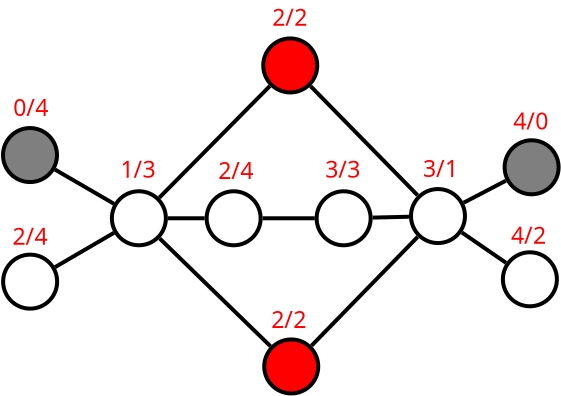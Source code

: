<?xml version="1.0" encoding="UTF-8"?>
<dia:diagram xmlns:dia="http://www.lysator.liu.se/~alla/dia/">
  <dia:layer name="Background" visible="true" active="true">
    <dia:object type="Standard - Ellipse" version="0" id="O0">
      <dia:attribute name="obj_pos">
        <dia:point val="39.097,21.373"/>
      </dia:attribute>
      <dia:attribute name="obj_bb">
        <dia:rectangle val="38.998,21.273;41.898,24.174"/>
      </dia:attribute>
      <dia:attribute name="elem_corner">
        <dia:point val="39.097,21.373"/>
      </dia:attribute>
      <dia:attribute name="elem_width">
        <dia:real val="2.7"/>
      </dia:attribute>
      <dia:attribute name="elem_height">
        <dia:real val="2.7"/>
      </dia:attribute>
      <dia:attribute name="border_width">
        <dia:real val="0.2"/>
      </dia:attribute>
      <dia:attribute name="aspect">
        <dia:enum val="2"/>
      </dia:attribute>
    </dia:object>
    <dia:object type="Standard - Line" version="0" id="O1">
      <dia:attribute name="obj_pos">
        <dia:point val="21.292,20.396"/>
      </dia:attribute>
      <dia:attribute name="obj_bb">
        <dia:rectangle val="21.155,20.259;24.385,22.248"/>
      </dia:attribute>
      <dia:attribute name="conn_endpoints">
        <dia:point val="21.292,20.396"/>
        <dia:point val="24.248,22.111"/>
      </dia:attribute>
      <dia:attribute name="numcp">
        <dia:int val="1"/>
      </dia:attribute>
      <dia:attribute name="line_width">
        <dia:real val="0.2"/>
      </dia:attribute>
      <dia:connections>
        <dia:connection handle="0" to="O3" connection="8"/>
        <dia:connection handle="1" to="O2" connection="8"/>
      </dia:connections>
    </dia:object>
    <dia:object type="Standard - Ellipse" version="0" id="O2">
      <dia:attribute name="obj_pos">
        <dia:point val="24.142,21.483"/>
      </dia:attribute>
      <dia:attribute name="obj_bb">
        <dia:rectangle val="24.043,21.384;26.942,24.284"/>
      </dia:attribute>
      <dia:attribute name="elem_corner">
        <dia:point val="24.142,21.483"/>
      </dia:attribute>
      <dia:attribute name="elem_width">
        <dia:real val="2.7"/>
      </dia:attribute>
      <dia:attribute name="elem_height">
        <dia:real val="2.7"/>
      </dia:attribute>
      <dia:attribute name="border_width">
        <dia:real val="0.2"/>
      </dia:attribute>
      <dia:attribute name="aspect">
        <dia:enum val="2"/>
      </dia:attribute>
    </dia:object>
    <dia:object type="Standard - Ellipse" version="0" id="O3">
      <dia:attribute name="obj_pos">
        <dia:point val="18.698,18.323"/>
      </dia:attribute>
      <dia:attribute name="obj_bb">
        <dia:rectangle val="18.598,18.224;21.497,21.123"/>
      </dia:attribute>
      <dia:attribute name="elem_corner">
        <dia:point val="18.698,18.323"/>
      </dia:attribute>
      <dia:attribute name="elem_width">
        <dia:real val="2.7"/>
      </dia:attribute>
      <dia:attribute name="elem_height">
        <dia:real val="2.7"/>
      </dia:attribute>
      <dia:attribute name="border_width">
        <dia:real val="0.2"/>
      </dia:attribute>
      <dia:attribute name="inner_color">
        <dia:color val="#7f7f7f"/>
      </dia:attribute>
      <dia:attribute name="aspect">
        <dia:enum val="2"/>
      </dia:attribute>
    </dia:object>
    <dia:object type="Standard - Ellipse" version="0" id="O4">
      <dia:attribute name="obj_pos">
        <dia:point val="43.693,24.534"/>
      </dia:attribute>
      <dia:attribute name="obj_bb">
        <dia:rectangle val="43.593,24.433;46.492,27.334"/>
      </dia:attribute>
      <dia:attribute name="elem_corner">
        <dia:point val="43.693,24.534"/>
      </dia:attribute>
      <dia:attribute name="elem_width">
        <dia:real val="2.7"/>
      </dia:attribute>
      <dia:attribute name="elem_height">
        <dia:real val="2.7"/>
      </dia:attribute>
      <dia:attribute name="border_width">
        <dia:real val="0.2"/>
      </dia:attribute>
      <dia:attribute name="aspect">
        <dia:enum val="2"/>
      </dia:attribute>
    </dia:object>
    <dia:object type="Standard - Line" version="0" id="O5">
      <dia:attribute name="obj_pos">
        <dia:point val="41.642,23.545"/>
      </dia:attribute>
      <dia:attribute name="obj_bb">
        <dia:rectangle val="41.504,23.406;43.986,25.201"/>
      </dia:attribute>
      <dia:attribute name="conn_endpoints">
        <dia:point val="41.642,23.545"/>
        <dia:point val="43.847,25.062"/>
      </dia:attribute>
      <dia:attribute name="numcp">
        <dia:int val="1"/>
      </dia:attribute>
      <dia:attribute name="line_width">
        <dia:real val="0.2"/>
      </dia:attribute>
      <dia:connections>
        <dia:connection handle="0" to="O0" connection="8"/>
        <dia:connection handle="1" to="O4" connection="8"/>
      </dia:connections>
    </dia:object>
    <dia:object type="Standard - Ellipse" version="0" id="O6">
      <dia:attribute name="obj_pos">
        <dia:point val="43.779,18.934"/>
      </dia:attribute>
      <dia:attribute name="obj_bb">
        <dia:rectangle val="43.679,18.834;46.579,21.734"/>
      </dia:attribute>
      <dia:attribute name="elem_corner">
        <dia:point val="43.779,18.934"/>
      </dia:attribute>
      <dia:attribute name="elem_width">
        <dia:real val="2.7"/>
      </dia:attribute>
      <dia:attribute name="elem_height">
        <dia:real val="2.7"/>
      </dia:attribute>
      <dia:attribute name="border_width">
        <dia:real val="0.2"/>
      </dia:attribute>
      <dia:attribute name="inner_color">
        <dia:color val="#7f7f7f"/>
      </dia:attribute>
      <dia:attribute name="aspect">
        <dia:enum val="2"/>
      </dia:attribute>
    </dia:object>
    <dia:object type="Standard - Line" version="0" id="O7">
      <dia:attribute name="obj_pos">
        <dia:point val="41.734,22.053"/>
      </dia:attribute>
      <dia:attribute name="obj_bb">
        <dia:rectangle val="41.599,20.819;43.978,22.188"/>
      </dia:attribute>
      <dia:attribute name="conn_endpoints">
        <dia:point val="41.734,22.053"/>
        <dia:point val="43.843,20.954"/>
      </dia:attribute>
      <dia:attribute name="numcp">
        <dia:int val="1"/>
      </dia:attribute>
      <dia:attribute name="line_width">
        <dia:real val="0.2"/>
      </dia:attribute>
      <dia:connections>
        <dia:connection handle="0" to="O0" connection="8"/>
        <dia:connection handle="1" to="O6" connection="8"/>
      </dia:connections>
    </dia:object>
    <dia:object type="Standard - Ellipse" version="0" id="O8">
      <dia:attribute name="obj_pos">
        <dia:point val="34.38,21.484"/>
      </dia:attribute>
      <dia:attribute name="obj_bb">
        <dia:rectangle val="34.28,21.384;37.18,24.284"/>
      </dia:attribute>
      <dia:attribute name="elem_corner">
        <dia:point val="34.38,21.484"/>
      </dia:attribute>
      <dia:attribute name="elem_width">
        <dia:real val="2.7"/>
      </dia:attribute>
      <dia:attribute name="elem_height">
        <dia:real val="2.7"/>
      </dia:attribute>
      <dia:attribute name="border_width">
        <dia:real val="0.2"/>
      </dia:attribute>
      <dia:attribute name="aspect">
        <dia:enum val="2"/>
      </dia:attribute>
    </dia:object>
    <dia:object type="Standard - Line" version="0" id="O9">
      <dia:attribute name="obj_pos">
        <dia:point val="24.25,23.558"/>
      </dia:attribute>
      <dia:attribute name="obj_bb">
        <dia:rectangle val="21.161,23.421;24.387,25.415"/>
      </dia:attribute>
      <dia:attribute name="conn_endpoints">
        <dia:point val="24.25,23.558"/>
        <dia:point val="21.298,25.278"/>
      </dia:attribute>
      <dia:attribute name="numcp">
        <dia:int val="1"/>
      </dia:attribute>
      <dia:attribute name="line_width">
        <dia:real val="0.2"/>
      </dia:attribute>
      <dia:connections>
        <dia:connection handle="0" to="O2" connection="8"/>
        <dia:connection handle="1" to="O10" connection="8"/>
      </dia:connections>
    </dia:object>
    <dia:object type="Standard - Ellipse" version="0" id="O10">
      <dia:attribute name="obj_pos">
        <dia:point val="18.705,24.652"/>
      </dia:attribute>
      <dia:attribute name="obj_bb">
        <dia:rectangle val="18.605,24.552;21.505,27.452"/>
      </dia:attribute>
      <dia:attribute name="elem_corner">
        <dia:point val="18.705,24.652"/>
      </dia:attribute>
      <dia:attribute name="elem_width">
        <dia:real val="2.7"/>
      </dia:attribute>
      <dia:attribute name="elem_height">
        <dia:real val="2.7"/>
      </dia:attribute>
      <dia:attribute name="border_width">
        <dia:real val="0.2"/>
      </dia:attribute>
      <dia:attribute name="aspect">
        <dia:enum val="2"/>
      </dia:attribute>
    </dia:object>
    <dia:object type="Standard - Ellipse" version="0" id="O11">
      <dia:attribute name="obj_pos">
        <dia:point val="28.88,21.484"/>
      </dia:attribute>
      <dia:attribute name="obj_bb">
        <dia:rectangle val="28.78,21.384;31.68,24.284"/>
      </dia:attribute>
      <dia:attribute name="elem_corner">
        <dia:point val="28.88,21.484"/>
      </dia:attribute>
      <dia:attribute name="elem_width">
        <dia:real val="2.7"/>
      </dia:attribute>
      <dia:attribute name="elem_height">
        <dia:real val="2.7"/>
      </dia:attribute>
      <dia:attribute name="border_width">
        <dia:real val="0.2"/>
      </dia:attribute>
      <dia:attribute name="aspect">
        <dia:enum val="2"/>
      </dia:attribute>
    </dia:object>
    <dia:object type="Standard - Text" version="1" id="O12">
      <dia:attribute name="obj_pos">
        <dia:point val="44.1,24.102"/>
      </dia:attribute>
      <dia:attribute name="obj_bb">
        <dia:rectangle val="44.1,22.996;45.991,24.442"/>
      </dia:attribute>
      <dia:attribute name="text">
        <dia:composite type="text">
          <dia:attribute name="string">
            <dia:string>#4/2#</dia:string>
          </dia:attribute>
          <dia:attribute name="font">
            <dia:font family="sans" style="0" name="Helvetica"/>
          </dia:attribute>
          <dia:attribute name="height">
            <dia:real val="1.442"/>
          </dia:attribute>
          <dia:attribute name="pos">
            <dia:point val="44.1,24.102"/>
          </dia:attribute>
          <dia:attribute name="color">
            <dia:color val="#ff0000"/>
          </dia:attribute>
          <dia:attribute name="alignment">
            <dia:enum val="0"/>
          </dia:attribute>
        </dia:composite>
      </dia:attribute>
      <dia:attribute name="valign">
        <dia:enum val="3"/>
      </dia:attribute>
    </dia:object>
    <dia:object type="Standard - Text" version="1" id="O13">
      <dia:attribute name="obj_pos">
        <dia:point val="44.205,18.392"/>
      </dia:attribute>
      <dia:attribute name="obj_bb">
        <dia:rectangle val="44.205,17.286;46.096,18.732"/>
      </dia:attribute>
      <dia:attribute name="text">
        <dia:composite type="text">
          <dia:attribute name="string">
            <dia:string>#4/0#</dia:string>
          </dia:attribute>
          <dia:attribute name="font">
            <dia:font family="sans" style="0" name="Helvetica"/>
          </dia:attribute>
          <dia:attribute name="height">
            <dia:real val="1.442"/>
          </dia:attribute>
          <dia:attribute name="pos">
            <dia:point val="44.205,18.392"/>
          </dia:attribute>
          <dia:attribute name="color">
            <dia:color val="#ff0000"/>
          </dia:attribute>
          <dia:attribute name="alignment">
            <dia:enum val="0"/>
          </dia:attribute>
        </dia:composite>
      </dia:attribute>
      <dia:attribute name="valign">
        <dia:enum val="3"/>
      </dia:attribute>
    </dia:object>
    <dia:object type="Standard - Text" version="1" id="O14">
      <dia:attribute name="obj_pos">
        <dia:point val="29.465,20.872"/>
      </dia:attribute>
      <dia:attribute name="obj_bb">
        <dia:rectangle val="29.465,19.766;31.356,21.212"/>
      </dia:attribute>
      <dia:attribute name="text">
        <dia:composite type="text">
          <dia:attribute name="string">
            <dia:string>#2/4#</dia:string>
          </dia:attribute>
          <dia:attribute name="font">
            <dia:font family="sans" style="0" name="Helvetica"/>
          </dia:attribute>
          <dia:attribute name="height">
            <dia:real val="1.442"/>
          </dia:attribute>
          <dia:attribute name="pos">
            <dia:point val="29.465,20.872"/>
          </dia:attribute>
          <dia:attribute name="color">
            <dia:color val="#ff0000"/>
          </dia:attribute>
          <dia:attribute name="alignment">
            <dia:enum val="0"/>
          </dia:attribute>
        </dia:composite>
      </dia:attribute>
      <dia:attribute name="valign">
        <dia:enum val="3"/>
      </dia:attribute>
    </dia:object>
    <dia:object type="Standard - Text" version="1" id="O15">
      <dia:attribute name="obj_pos">
        <dia:point val="24.57,20.812"/>
      </dia:attribute>
      <dia:attribute name="obj_bb">
        <dia:rectangle val="24.57,19.706;26.461,21.152"/>
      </dia:attribute>
      <dia:attribute name="text">
        <dia:composite type="text">
          <dia:attribute name="string">
            <dia:string>#1/3#</dia:string>
          </dia:attribute>
          <dia:attribute name="font">
            <dia:font family="sans" style="0" name="Helvetica"/>
          </dia:attribute>
          <dia:attribute name="height">
            <dia:real val="1.442"/>
          </dia:attribute>
          <dia:attribute name="pos">
            <dia:point val="24.57,20.812"/>
          </dia:attribute>
          <dia:attribute name="color">
            <dia:color val="#ff0000"/>
          </dia:attribute>
          <dia:attribute name="alignment">
            <dia:enum val="0"/>
          </dia:attribute>
        </dia:composite>
      </dia:attribute>
      <dia:attribute name="valign">
        <dia:enum val="3"/>
      </dia:attribute>
    </dia:object>
    <dia:object type="Standard - Text" version="1" id="O16">
      <dia:attribute name="obj_pos">
        <dia:point val="19.175,24.152"/>
      </dia:attribute>
      <dia:attribute name="obj_bb">
        <dia:rectangle val="19.175,23.046;21.066,24.492"/>
      </dia:attribute>
      <dia:attribute name="text">
        <dia:composite type="text">
          <dia:attribute name="string">
            <dia:string>#2/4#</dia:string>
          </dia:attribute>
          <dia:attribute name="font">
            <dia:font family="sans" style="0" name="Helvetica"/>
          </dia:attribute>
          <dia:attribute name="height">
            <dia:real val="1.442"/>
          </dia:attribute>
          <dia:attribute name="pos">
            <dia:point val="19.175,24.152"/>
          </dia:attribute>
          <dia:attribute name="color">
            <dia:color val="#ff0000"/>
          </dia:attribute>
          <dia:attribute name="alignment">
            <dia:enum val="0"/>
          </dia:attribute>
        </dia:composite>
      </dia:attribute>
      <dia:attribute name="valign">
        <dia:enum val="3"/>
      </dia:attribute>
    </dia:object>
    <dia:object type="Standard - Text" version="1" id="O17">
      <dia:attribute name="obj_pos">
        <dia:point val="39.703,20.773"/>
      </dia:attribute>
      <dia:attribute name="obj_bb">
        <dia:rectangle val="39.703,19.666;41.594,21.112"/>
      </dia:attribute>
      <dia:attribute name="text">
        <dia:composite type="text">
          <dia:attribute name="string">
            <dia:string>#3/1#</dia:string>
          </dia:attribute>
          <dia:attribute name="font">
            <dia:font family="sans" style="0" name="Helvetica"/>
          </dia:attribute>
          <dia:attribute name="height">
            <dia:real val="1.442"/>
          </dia:attribute>
          <dia:attribute name="pos">
            <dia:point val="39.703,20.773"/>
          </dia:attribute>
          <dia:attribute name="color">
            <dia:color val="#ff0000"/>
          </dia:attribute>
          <dia:attribute name="alignment">
            <dia:enum val="0"/>
          </dia:attribute>
        </dia:composite>
      </dia:attribute>
      <dia:attribute name="valign">
        <dia:enum val="3"/>
      </dia:attribute>
    </dia:object>
    <dia:object type="Standard - Text" version="1" id="O18">
      <dia:attribute name="obj_pos">
        <dia:point val="34.807,20.812"/>
      </dia:attribute>
      <dia:attribute name="obj_bb">
        <dia:rectangle val="34.807,19.706;36.699,21.152"/>
      </dia:attribute>
      <dia:attribute name="text">
        <dia:composite type="text">
          <dia:attribute name="string">
            <dia:string>#3/3#</dia:string>
          </dia:attribute>
          <dia:attribute name="font">
            <dia:font family="sans" style="0" name="Helvetica"/>
          </dia:attribute>
          <dia:attribute name="height">
            <dia:real val="1.442"/>
          </dia:attribute>
          <dia:attribute name="pos">
            <dia:point val="34.807,20.812"/>
          </dia:attribute>
          <dia:attribute name="color">
            <dia:color val="#ff0000"/>
          </dia:attribute>
          <dia:attribute name="alignment">
            <dia:enum val="0"/>
          </dia:attribute>
        </dia:composite>
      </dia:attribute>
      <dia:attribute name="valign">
        <dia:enum val="3"/>
      </dia:attribute>
    </dia:object>
    <dia:object type="Standard - Ellipse" version="0" id="O19">
      <dia:attribute name="obj_pos">
        <dia:point val="31.71,13.842"/>
      </dia:attribute>
      <dia:attribute name="obj_bb">
        <dia:rectangle val="31.61,13.742;34.51,16.642"/>
      </dia:attribute>
      <dia:attribute name="elem_corner">
        <dia:point val="31.71,13.842"/>
      </dia:attribute>
      <dia:attribute name="elem_width">
        <dia:real val="2.7"/>
      </dia:attribute>
      <dia:attribute name="elem_height">
        <dia:real val="2.7"/>
      </dia:attribute>
      <dia:attribute name="border_width">
        <dia:real val="0.2"/>
      </dia:attribute>
      <dia:attribute name="inner_color">
        <dia:color val="#ff0000"/>
      </dia:attribute>
      <dia:attribute name="aspect">
        <dia:enum val="2"/>
      </dia:attribute>
    </dia:object>
    <dia:object type="Standard - Ellipse" version="0" id="O20">
      <dia:attribute name="obj_pos">
        <dia:point val="31.76,28.892"/>
      </dia:attribute>
      <dia:attribute name="obj_bb">
        <dia:rectangle val="31.66,28.792;34.56,31.692"/>
      </dia:attribute>
      <dia:attribute name="elem_corner">
        <dia:point val="31.76,28.892"/>
      </dia:attribute>
      <dia:attribute name="elem_width">
        <dia:real val="2.7"/>
      </dia:attribute>
      <dia:attribute name="elem_height">
        <dia:real val="2.7"/>
      </dia:attribute>
      <dia:attribute name="border_width">
        <dia:real val="0.2"/>
      </dia:attribute>
      <dia:attribute name="inner_color">
        <dia:color val="#ff0000"/>
      </dia:attribute>
      <dia:attribute name="aspect">
        <dia:enum val="2"/>
      </dia:attribute>
    </dia:object>
    <dia:object type="Standard - Text" version="1" id="O21">
      <dia:attribute name="obj_pos">
        <dia:point val="19.21,17.715"/>
      </dia:attribute>
      <dia:attribute name="obj_bb">
        <dia:rectangle val="19.21,16.608;21.101,18.054"/>
      </dia:attribute>
      <dia:attribute name="text">
        <dia:composite type="text">
          <dia:attribute name="string">
            <dia:string>#0/4#</dia:string>
          </dia:attribute>
          <dia:attribute name="font">
            <dia:font family="sans" style="0" name="Helvetica"/>
          </dia:attribute>
          <dia:attribute name="height">
            <dia:real val="1.442"/>
          </dia:attribute>
          <dia:attribute name="pos">
            <dia:point val="19.21,17.715"/>
          </dia:attribute>
          <dia:attribute name="color">
            <dia:color val="#ff0000"/>
          </dia:attribute>
          <dia:attribute name="alignment">
            <dia:enum val="0"/>
          </dia:attribute>
        </dia:composite>
      </dia:attribute>
      <dia:attribute name="valign">
        <dia:enum val="3"/>
      </dia:attribute>
    </dia:object>
    <dia:object type="Standard - Text" version="1" id="O22">
      <dia:attribute name="obj_pos">
        <dia:point val="32.11,28.315"/>
      </dia:attribute>
      <dia:attribute name="obj_bb">
        <dia:rectangle val="32.11,27.209;34.001,28.654"/>
      </dia:attribute>
      <dia:attribute name="text">
        <dia:composite type="text">
          <dia:attribute name="string">
            <dia:string>#2/2#</dia:string>
          </dia:attribute>
          <dia:attribute name="font">
            <dia:font family="sans" style="0" name="Helvetica"/>
          </dia:attribute>
          <dia:attribute name="height">
            <dia:real val="1.442"/>
          </dia:attribute>
          <dia:attribute name="pos">
            <dia:point val="32.11,28.315"/>
          </dia:attribute>
          <dia:attribute name="color">
            <dia:color val="#ff0000"/>
          </dia:attribute>
          <dia:attribute name="alignment">
            <dia:enum val="0"/>
          </dia:attribute>
        </dia:composite>
      </dia:attribute>
      <dia:attribute name="valign">
        <dia:enum val="3"/>
      </dia:attribute>
    </dia:object>
    <dia:object type="Standard - Text" version="1" id="O23">
      <dia:attribute name="obj_pos">
        <dia:point val="32.165,13.205"/>
      </dia:attribute>
      <dia:attribute name="obj_bb">
        <dia:rectangle val="32.165,12.098;34.056,13.544"/>
      </dia:attribute>
      <dia:attribute name="text">
        <dia:composite type="text">
          <dia:attribute name="string">
            <dia:string>#2/2#</dia:string>
          </dia:attribute>
          <dia:attribute name="font">
            <dia:font family="sans" style="0" name="Helvetica"/>
          </dia:attribute>
          <dia:attribute name="height">
            <dia:real val="1.442"/>
          </dia:attribute>
          <dia:attribute name="pos">
            <dia:point val="32.165,13.205"/>
          </dia:attribute>
          <dia:attribute name="color">
            <dia:color val="#ff0000"/>
          </dia:attribute>
          <dia:attribute name="alignment">
            <dia:enum val="0"/>
          </dia:attribute>
        </dia:composite>
      </dia:attribute>
      <dia:attribute name="valign">
        <dia:enum val="3"/>
      </dia:attribute>
    </dia:object>
    <dia:object type="Standard - Line" version="0" id="O24">
      <dia:attribute name="obj_pos">
        <dia:point val="32.04,16.222"/>
      </dia:attribute>
      <dia:attribute name="obj_bb">
        <dia:rectangle val="26.371,16.081;32.181,21.945"/>
      </dia:attribute>
      <dia:attribute name="conn_endpoints">
        <dia:point val="32.04,16.222"/>
        <dia:point val="26.513,21.803"/>
      </dia:attribute>
      <dia:attribute name="numcp">
        <dia:int val="1"/>
      </dia:attribute>
      <dia:attribute name="line_width">
        <dia:real val="0.2"/>
      </dia:attribute>
      <dia:connections>
        <dia:connection handle="0" to="O19" connection="8"/>
        <dia:connection handle="1" to="O2" connection="8"/>
      </dia:connections>
    </dia:object>
    <dia:object type="Standard - Line" version="0" id="O25">
      <dia:attribute name="obj_pos">
        <dia:point val="34.075,16.226"/>
      </dia:attribute>
      <dia:attribute name="obj_bb">
        <dia:rectangle val="33.933,16.085;39.574,21.831"/>
      </dia:attribute>
      <dia:attribute name="conn_endpoints">
        <dia:point val="34.075,16.226"/>
        <dia:point val="39.433,21.689"/>
      </dia:attribute>
      <dia:attribute name="numcp">
        <dia:int val="1"/>
      </dia:attribute>
      <dia:attribute name="line_width">
        <dia:real val="0.2"/>
      </dia:attribute>
      <dia:connections>
        <dia:connection handle="0" to="O19" connection="8"/>
        <dia:connection handle="1" to="O0" connection="8"/>
      </dia:connections>
    </dia:object>
    <dia:object type="Standard - Line" version="0" id="O26">
      <dia:attribute name="obj_pos">
        <dia:point val="26.531,23.844"/>
      </dia:attribute>
      <dia:attribute name="obj_bb">
        <dia:rectangle val="26.39,23.702;32.213,29.373"/>
      </dia:attribute>
      <dia:attribute name="conn_endpoints">
        <dia:point val="26.531,23.844"/>
        <dia:point val="32.071,29.232"/>
      </dia:attribute>
      <dia:attribute name="numcp">
        <dia:int val="1"/>
      </dia:attribute>
      <dia:attribute name="line_width">
        <dia:real val="0.2"/>
      </dia:attribute>
      <dia:connections>
        <dia:connection handle="0" to="O2" connection="8"/>
        <dia:connection handle="1" to="O20" connection="8"/>
      </dia:connections>
    </dia:object>
    <dia:object type="Standard - Line" version="0" id="O27">
      <dia:attribute name="obj_pos">
        <dia:point val="39.435,23.761"/>
      </dia:attribute>
      <dia:attribute name="obj_bb">
        <dia:rectangle val="33.981,23.62;39.576,29.346"/>
      </dia:attribute>
      <dia:attribute name="conn_endpoints">
        <dia:point val="39.435,23.761"/>
        <dia:point val="34.123,29.204"/>
      </dia:attribute>
      <dia:attribute name="numcp">
        <dia:int val="1"/>
      </dia:attribute>
      <dia:attribute name="line_width">
        <dia:real val="0.2"/>
      </dia:attribute>
      <dia:connections>
        <dia:connection handle="0" to="O0" connection="8"/>
        <dia:connection handle="1" to="O20" connection="8"/>
      </dia:connections>
    </dia:object>
    <dia:object type="Standard - Line" version="0" id="O28">
      <dia:attribute name="obj_pos">
        <dia:point val="28.781,22.834"/>
      </dia:attribute>
      <dia:attribute name="obj_bb">
        <dia:rectangle val="26.842,22.733;28.881,22.934"/>
      </dia:attribute>
      <dia:attribute name="conn_endpoints">
        <dia:point val="28.781,22.834"/>
        <dia:point val="26.942,22.834"/>
      </dia:attribute>
      <dia:attribute name="numcp">
        <dia:int val="1"/>
      </dia:attribute>
      <dia:attribute name="line_width">
        <dia:real val="0.2"/>
      </dia:attribute>
      <dia:connections>
        <dia:connection handle="0" to="O11" connection="8"/>
        <dia:connection handle="1" to="O2" connection="8"/>
      </dia:connections>
    </dia:object>
    <dia:object type="Standard - Line" version="0" id="O29">
      <dia:attribute name="obj_pos">
        <dia:point val="34.285,22.834"/>
      </dia:attribute>
      <dia:attribute name="obj_bb">
        <dia:rectangle val="31.575,22.734;34.385,22.934"/>
      </dia:attribute>
      <dia:attribute name="conn_endpoints">
        <dia:point val="34.285,22.834"/>
        <dia:point val="31.675,22.834"/>
      </dia:attribute>
      <dia:attribute name="numcp">
        <dia:int val="1"/>
      </dia:attribute>
      <dia:attribute name="line_width">
        <dia:real val="0.2"/>
      </dia:attribute>
      <dia:connections>
        <dia:connection handle="0" to="O8" connection="8"/>
        <dia:connection handle="1" to="O11" connection="8"/>
      </dia:connections>
    </dia:object>
    <dia:object type="Standard - Line" version="0" id="O30">
      <dia:attribute name="obj_pos">
        <dia:point val="37.179,22.8"/>
      </dia:attribute>
      <dia:attribute name="obj_bb">
        <dia:rectangle val="37.077,22.655;39.1,22.902"/>
      </dia:attribute>
      <dia:attribute name="conn_endpoints">
        <dia:point val="37.179,22.8"/>
        <dia:point val="38.998,22.757"/>
      </dia:attribute>
      <dia:attribute name="numcp">
        <dia:int val="1"/>
      </dia:attribute>
      <dia:attribute name="line_width">
        <dia:real val="0.2"/>
      </dia:attribute>
      <dia:connections>
        <dia:connection handle="0" to="O8" connection="8"/>
        <dia:connection handle="1" to="O0" connection="8"/>
      </dia:connections>
    </dia:object>
  </dia:layer>
</dia:diagram>
